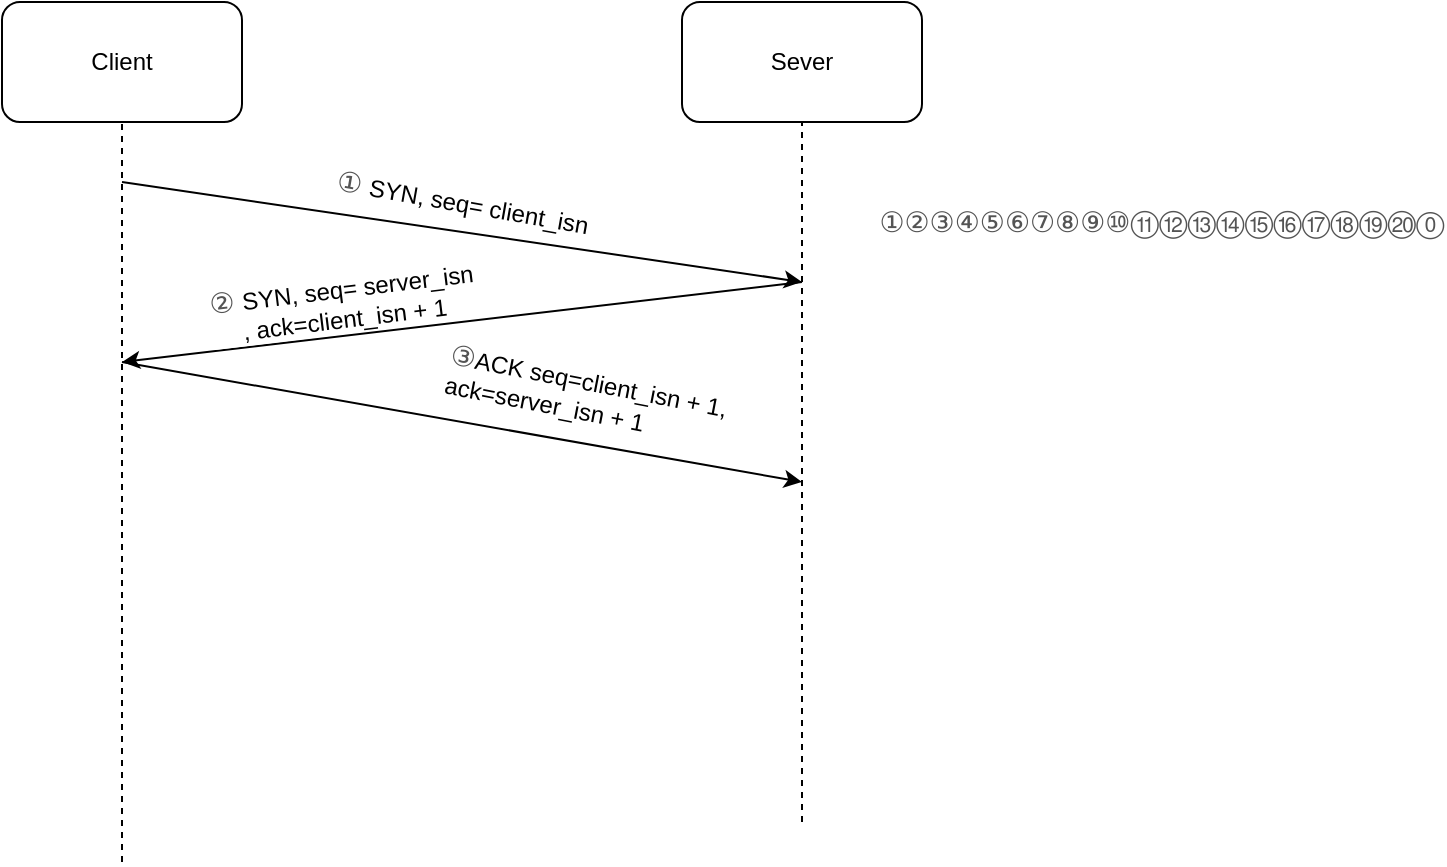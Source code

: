 <mxfile version="12.1.8" type="github" pages="1">
  <diagram id="7qQGDle6O2vdGc53Efqy" name="Page-1">
    <mxGraphModel dx="772" dy="460" grid="1" gridSize="10" guides="1" tooltips="1" connect="1" arrows="1" fold="1" page="1" pageScale="1" pageWidth="827" pageHeight="1169" math="0" shadow="0">
      <root>
        <mxCell id="0"/>
        <mxCell id="1" parent="0"/>
        <mxCell id="jlQFmWTJAvyXNpv4kBAW-1" value="Client" style="rounded=1;whiteSpace=wrap;html=1;" vertex="1" parent="1">
          <mxGeometry x="20" y="20" width="120" height="60" as="geometry"/>
        </mxCell>
        <mxCell id="jlQFmWTJAvyXNpv4kBAW-2" value="Sever" style="rounded=1;whiteSpace=wrap;html=1;" vertex="1" parent="1">
          <mxGeometry x="360" y="20" width="120" height="60" as="geometry"/>
        </mxCell>
        <mxCell id="jlQFmWTJAvyXNpv4kBAW-3" value="" style="endArrow=none;dashed=1;html=1;entryX=0.5;entryY=1;entryDx=0;entryDy=0;" edge="1" parent="1" target="jlQFmWTJAvyXNpv4kBAW-1">
          <mxGeometry width="50" height="50" relative="1" as="geometry">
            <mxPoint x="80" y="450" as="sourcePoint"/>
            <mxPoint x="70" y="100" as="targetPoint"/>
          </mxGeometry>
        </mxCell>
        <mxCell id="jlQFmWTJAvyXNpv4kBAW-4" value="" style="endArrow=none;dashed=1;html=1;entryX=0.5;entryY=1;entryDx=0;entryDy=0;" edge="1" parent="1" target="jlQFmWTJAvyXNpv4kBAW-2">
          <mxGeometry width="50" height="50" relative="1" as="geometry">
            <mxPoint x="420" y="430" as="sourcePoint"/>
            <mxPoint x="90" y="90" as="targetPoint"/>
          </mxGeometry>
        </mxCell>
        <mxCell id="jlQFmWTJAvyXNpv4kBAW-5" value="" style="endArrow=classic;html=1;" edge="1" parent="1">
          <mxGeometry width="50" height="50" relative="1" as="geometry">
            <mxPoint x="80" y="110" as="sourcePoint"/>
            <mxPoint x="420" y="160" as="targetPoint"/>
          </mxGeometry>
        </mxCell>
        <mxCell id="jlQFmWTJAvyXNpv4kBAW-6" value="&lt;span style=&quot;color: rgb(84 , 84 , 84) ; font-family: &amp;#34;arial&amp;#34; , sans-serif ; font-size: 14px ; text-align: left ; white-space: normal&quot;&gt;①&amp;nbsp;&lt;/span&gt;SYN, seq= client_isn" style="text;html=1;resizable=0;points=[];align=center;verticalAlign=middle;labelBackgroundColor=#ffffff;direction=west;rotation=10;" vertex="1" connectable="0" parent="jlQFmWTJAvyXNpv4kBAW-5">
          <mxGeometry x="-0.013" y="2" relative="1" as="geometry">
            <mxPoint x="1.5" y="-13" as="offset"/>
          </mxGeometry>
        </mxCell>
        <mxCell id="jlQFmWTJAvyXNpv4kBAW-7" value="" style="endArrow=classic;html=1;" edge="1" parent="1">
          <mxGeometry width="50" height="50" relative="1" as="geometry">
            <mxPoint x="420" y="160" as="sourcePoint"/>
            <mxPoint x="80" y="200" as="targetPoint"/>
          </mxGeometry>
        </mxCell>
        <mxCell id="jlQFmWTJAvyXNpv4kBAW-9" value="&lt;div style=&quot;text-align: center&quot;&gt;&lt;span style=&quot;color: rgb(84 , 84 , 84) ; font-family: &amp;#34;arial&amp;#34; , sans-serif ; font-size: 14px ; text-align: left ; white-space: normal&quot;&gt;②&amp;nbsp;&lt;/span&gt;SYN, seq= server_isn&lt;/div&gt;, ack=client_isn + 1" style="text;html=1;resizable=0;points=[];align=center;verticalAlign=middle;labelBackgroundColor=#ffffff;direction=west;rotation=353;" vertex="1" connectable="0" parent="jlQFmWTJAvyXNpv4kBAW-7">
          <mxGeometry x="0.117" y="-1" relative="1" as="geometry">
            <mxPoint x="-40" y="-11.5" as="offset"/>
          </mxGeometry>
        </mxCell>
        <mxCell id="jlQFmWTJAvyXNpv4kBAW-10" value="" style="endArrow=classic;html=1;" edge="1" parent="1">
          <mxGeometry width="50" height="50" relative="1" as="geometry">
            <mxPoint x="80" y="200" as="sourcePoint"/>
            <mxPoint x="420" y="260" as="targetPoint"/>
          </mxGeometry>
        </mxCell>
        <mxCell id="jlQFmWTJAvyXNpv4kBAW-11" value="&lt;span style=&quot;color: rgb(84 , 84 , 84) ; font-family: &amp;#34;arial&amp;#34; , sans-serif ; font-size: 14px ; text-align: left ; background-color: rgb(255 , 255 , 255)&quot;&gt;①②③④⑤⑥⑦⑧⑨⑩⑪⑫⑬⑭⑮⑯⑰⑱⑲⑳⓪&lt;/span&gt;" style="text;html=1;strokeColor=none;fillColor=none;align=center;verticalAlign=middle;whiteSpace=wrap;rounded=0;" vertex="1" parent="1">
          <mxGeometry x="580" y="120" width="40" height="20" as="geometry"/>
        </mxCell>
        <mxCell id="jlQFmWTJAvyXNpv4kBAW-13" value="&lt;span style=&quot;color: rgb(84 , 84 , 84) ; font-family: &amp;#34;arial&amp;#34; , sans-serif ; font-size: 14px ; white-space: normal ; background-color: rgb(255 , 255 , 255)&quot;&gt;③&lt;/span&gt;ACK&amp;nbsp;seq=client_isn + 1,&lt;br&gt;ack=server_isn + 1" style="text;html=1;resizable=0;points=[];autosize=1;align=left;verticalAlign=top;spacingTop=-4;rotation=11;" vertex="1" parent="1">
          <mxGeometry x="240" y="200" width="160" height="30" as="geometry"/>
        </mxCell>
      </root>
    </mxGraphModel>
  </diagram>
</mxfile>
